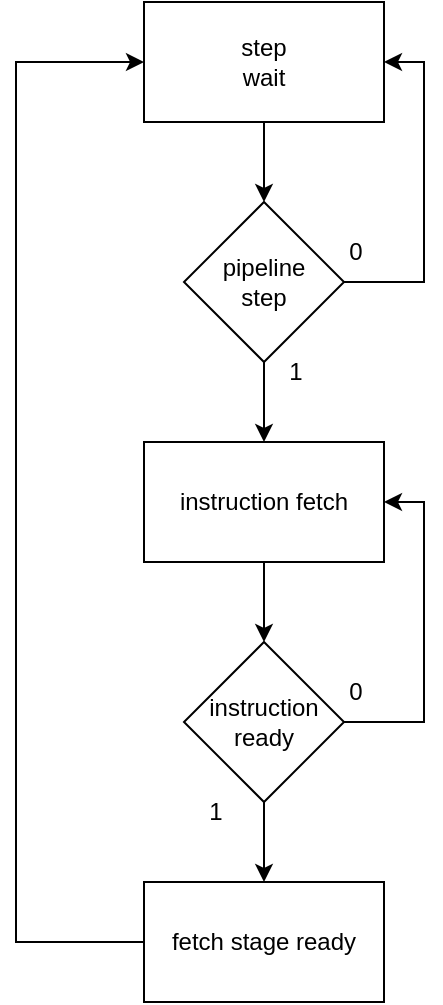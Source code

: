 <mxfile version="21.5.2" type="github">
  <diagram name="Pagina-1" id="U87yk9chCkfv6v5MAbVB">
    <mxGraphModel dx="880" dy="485" grid="1" gridSize="10" guides="1" tooltips="1" connect="1" arrows="1" fold="1" page="1" pageScale="1" pageWidth="827" pageHeight="1169" math="0" shadow="0">
      <root>
        <mxCell id="0" />
        <mxCell id="1" parent="0" />
        <mxCell id="HBVg9Ylxcarn3WkWvbjX-3" value="" style="edgeStyle=orthogonalEdgeStyle;rounded=0;orthogonalLoop=1;jettySize=auto;html=1;" edge="1" parent="1" source="HBVg9Ylxcarn3WkWvbjX-1" target="HBVg9Ylxcarn3WkWvbjX-2">
          <mxGeometry relative="1" as="geometry" />
        </mxCell>
        <mxCell id="HBVg9Ylxcarn3WkWvbjX-1" value="&lt;div&gt;step&lt;/div&gt;&lt;div&gt;wait&lt;br&gt;&lt;/div&gt;" style="rounded=0;whiteSpace=wrap;html=1;" vertex="1" parent="1">
          <mxGeometry x="354" y="40" width="120" height="60" as="geometry" />
        </mxCell>
        <mxCell id="HBVg9Ylxcarn3WkWvbjX-5" style="edgeStyle=orthogonalEdgeStyle;rounded=0;orthogonalLoop=1;jettySize=auto;html=1;entryX=1;entryY=0.5;entryDx=0;entryDy=0;" edge="1" parent="1" source="HBVg9Ylxcarn3WkWvbjX-2" target="HBVg9Ylxcarn3WkWvbjX-1">
          <mxGeometry relative="1" as="geometry">
            <Array as="points">
              <mxPoint x="494" y="180" />
              <mxPoint x="494" y="70" />
            </Array>
          </mxGeometry>
        </mxCell>
        <mxCell id="HBVg9Ylxcarn3WkWvbjX-6" style="edgeStyle=orthogonalEdgeStyle;rounded=0;orthogonalLoop=1;jettySize=auto;html=1;entryX=0.5;entryY=0;entryDx=0;entryDy=0;" edge="1" parent="1" source="HBVg9Ylxcarn3WkWvbjX-2" target="HBVg9Ylxcarn3WkWvbjX-4">
          <mxGeometry relative="1" as="geometry" />
        </mxCell>
        <mxCell id="HBVg9Ylxcarn3WkWvbjX-2" value="&lt;div&gt;pipeline&lt;/div&gt;&lt;div&gt;step&lt;br&gt;&lt;/div&gt;" style="rhombus;whiteSpace=wrap;html=1;" vertex="1" parent="1">
          <mxGeometry x="374" y="140" width="80" height="80" as="geometry" />
        </mxCell>
        <mxCell id="HBVg9Ylxcarn3WkWvbjX-9" value="" style="edgeStyle=orthogonalEdgeStyle;rounded=0;orthogonalLoop=1;jettySize=auto;html=1;" edge="1" parent="1" source="HBVg9Ylxcarn3WkWvbjX-4" target="HBVg9Ylxcarn3WkWvbjX-7">
          <mxGeometry relative="1" as="geometry" />
        </mxCell>
        <mxCell id="HBVg9Ylxcarn3WkWvbjX-4" value="instruction fetch" style="rounded=0;whiteSpace=wrap;html=1;" vertex="1" parent="1">
          <mxGeometry x="354" y="260" width="120" height="60" as="geometry" />
        </mxCell>
        <mxCell id="HBVg9Ylxcarn3WkWvbjX-8" style="edgeStyle=orthogonalEdgeStyle;rounded=0;orthogonalLoop=1;jettySize=auto;html=1;entryX=1;entryY=0.5;entryDx=0;entryDy=0;" edge="1" parent="1" source="HBVg9Ylxcarn3WkWvbjX-7" target="HBVg9Ylxcarn3WkWvbjX-4">
          <mxGeometry relative="1" as="geometry">
            <Array as="points">
              <mxPoint x="494" y="400" />
              <mxPoint x="494" y="290" />
            </Array>
          </mxGeometry>
        </mxCell>
        <mxCell id="HBVg9Ylxcarn3WkWvbjX-11" value="" style="edgeStyle=orthogonalEdgeStyle;rounded=0;orthogonalLoop=1;jettySize=auto;html=1;" edge="1" parent="1" source="HBVg9Ylxcarn3WkWvbjX-7" target="HBVg9Ylxcarn3WkWvbjX-10">
          <mxGeometry relative="1" as="geometry" />
        </mxCell>
        <mxCell id="HBVg9Ylxcarn3WkWvbjX-7" value="&lt;div&gt;instruction&lt;/div&gt;&lt;div&gt;ready&lt;br&gt;&lt;/div&gt;" style="rhombus;whiteSpace=wrap;html=1;" vertex="1" parent="1">
          <mxGeometry x="374" y="360" width="80" height="80" as="geometry" />
        </mxCell>
        <mxCell id="HBVg9Ylxcarn3WkWvbjX-12" style="edgeStyle=orthogonalEdgeStyle;rounded=0;orthogonalLoop=1;jettySize=auto;html=1;entryX=0;entryY=0.5;entryDx=0;entryDy=0;" edge="1" parent="1" source="HBVg9Ylxcarn3WkWvbjX-10" target="HBVg9Ylxcarn3WkWvbjX-1">
          <mxGeometry relative="1" as="geometry">
            <Array as="points">
              <mxPoint x="290" y="510" />
              <mxPoint x="290" y="70" />
            </Array>
          </mxGeometry>
        </mxCell>
        <mxCell id="HBVg9Ylxcarn3WkWvbjX-10" value="fetch stage ready" style="rounded=0;whiteSpace=wrap;html=1;" vertex="1" parent="1">
          <mxGeometry x="354" y="480" width="120" height="60" as="geometry" />
        </mxCell>
        <mxCell id="HBVg9Ylxcarn3WkWvbjX-13" value="0" style="text;html=1;strokeColor=none;fillColor=none;align=center;verticalAlign=middle;whiteSpace=wrap;rounded=0;" vertex="1" parent="1">
          <mxGeometry x="430" y="150" width="60" height="30" as="geometry" />
        </mxCell>
        <mxCell id="HBVg9Ylxcarn3WkWvbjX-15" value="1" style="text;html=1;strokeColor=none;fillColor=none;align=center;verticalAlign=middle;whiteSpace=wrap;rounded=0;" vertex="1" parent="1">
          <mxGeometry x="400" y="210" width="60" height="30" as="geometry" />
        </mxCell>
        <mxCell id="HBVg9Ylxcarn3WkWvbjX-16" value="0" style="text;html=1;strokeColor=none;fillColor=none;align=center;verticalAlign=middle;whiteSpace=wrap;rounded=0;" vertex="1" parent="1">
          <mxGeometry x="430" y="370" width="60" height="30" as="geometry" />
        </mxCell>
        <mxCell id="HBVg9Ylxcarn3WkWvbjX-17" value="1" style="text;html=1;strokeColor=none;fillColor=none;align=center;verticalAlign=middle;whiteSpace=wrap;rounded=0;" vertex="1" parent="1">
          <mxGeometry x="360" y="430" width="60" height="30" as="geometry" />
        </mxCell>
      </root>
    </mxGraphModel>
  </diagram>
</mxfile>
